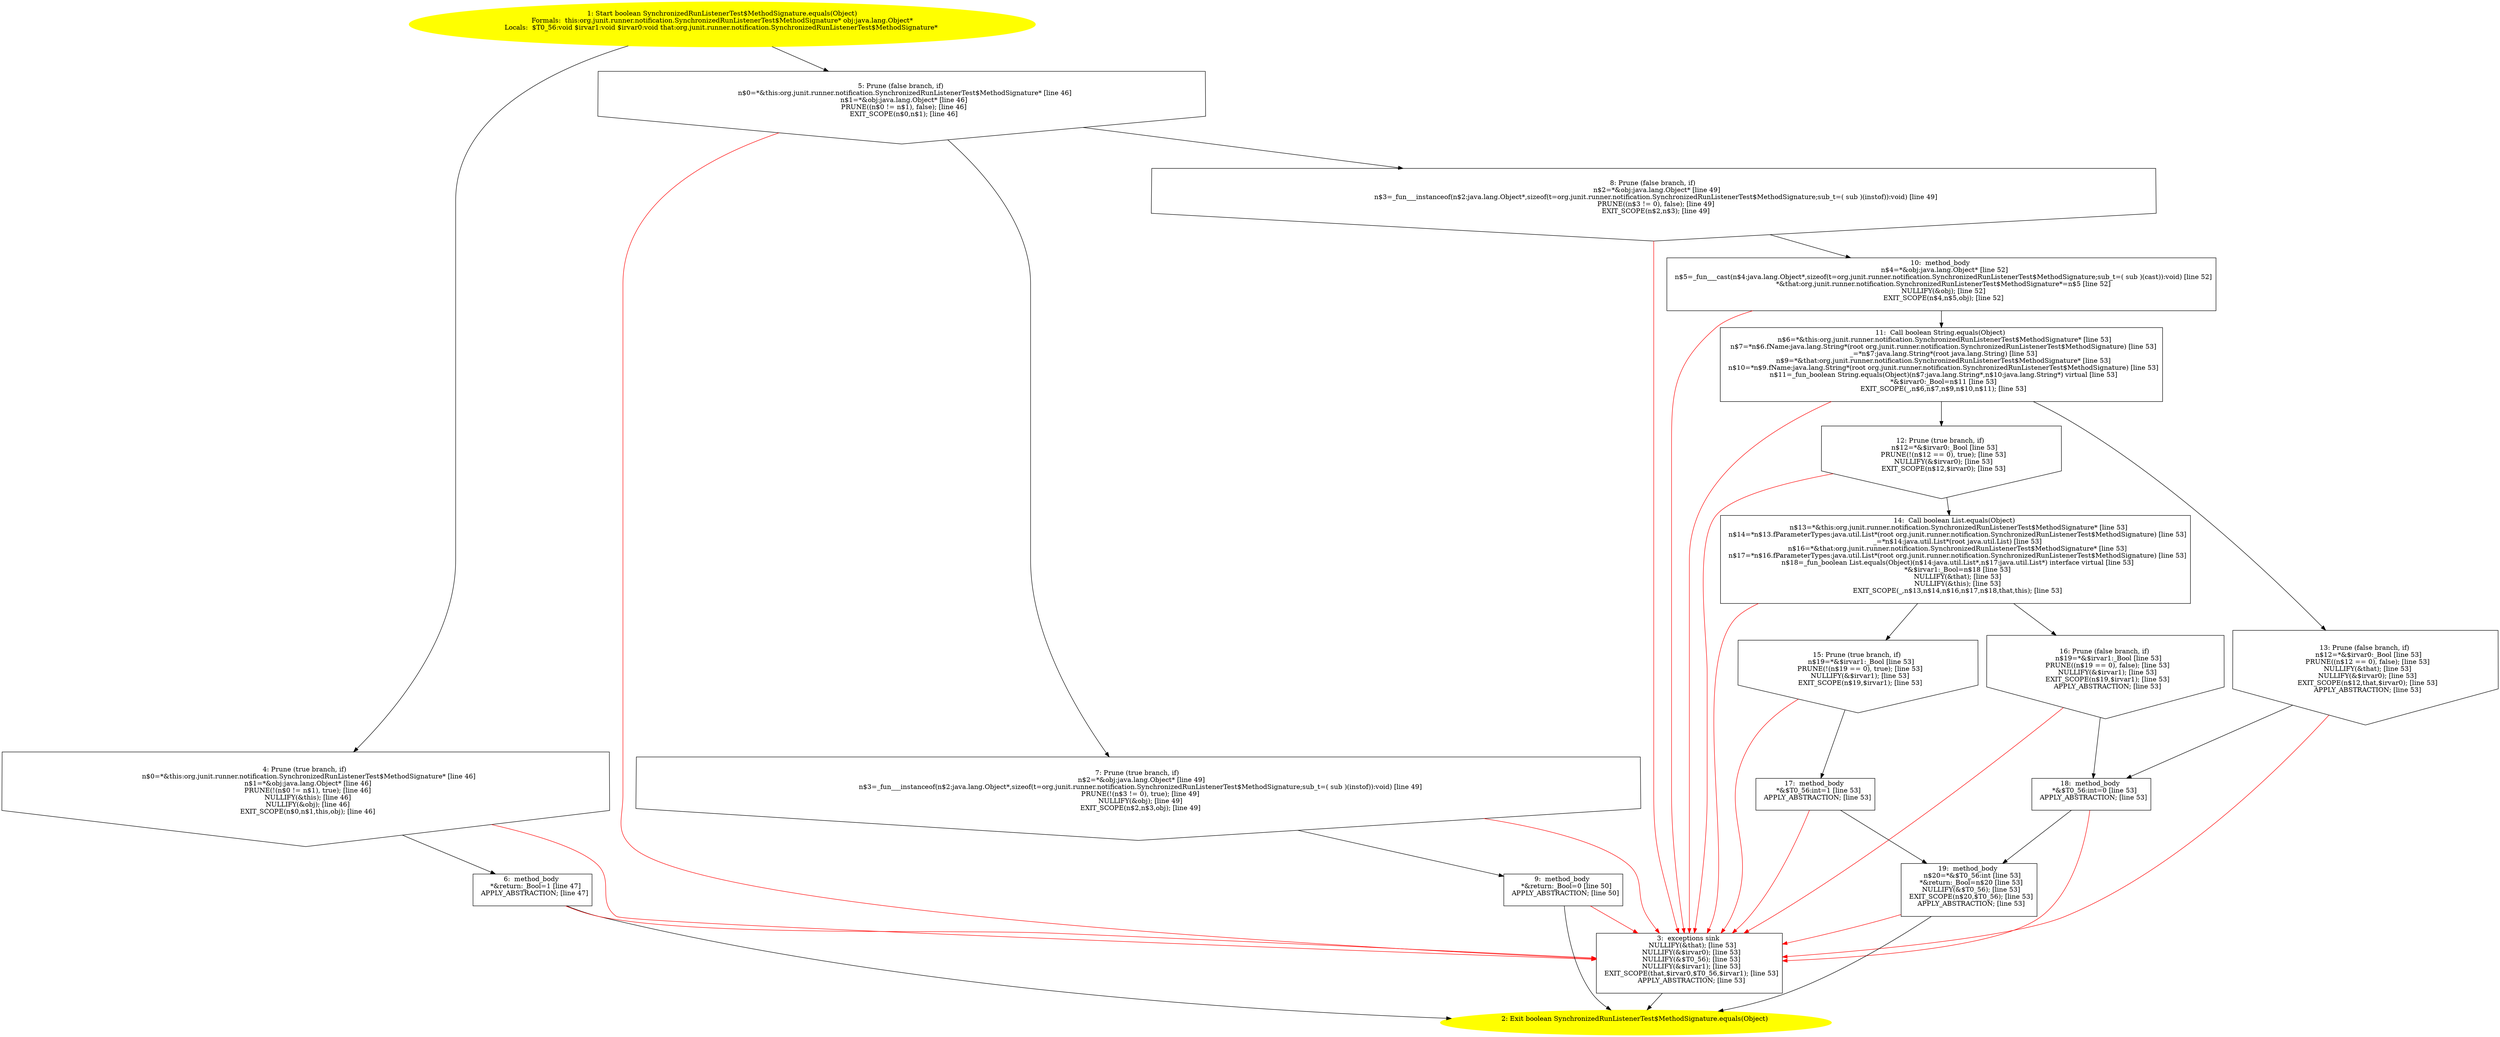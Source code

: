 /* @generated */
digraph cfg {
"org.junit.runner.notification.SynchronizedRunListenerTest$MethodSignature.equals(java.lang.Object):b.c0361c005ad1b1c5dbc20a64549fa3e8_1" [label="1: Start boolean SynchronizedRunListenerTest$MethodSignature.equals(Object)\nFormals:  this:org.junit.runner.notification.SynchronizedRunListenerTest$MethodSignature* obj:java.lang.Object*\nLocals:  $T0_56:void $irvar1:void $irvar0:void that:org.junit.runner.notification.SynchronizedRunListenerTest$MethodSignature* \n  " color=yellow style=filled]
	

	 "org.junit.runner.notification.SynchronizedRunListenerTest$MethodSignature.equals(java.lang.Object):b.c0361c005ad1b1c5dbc20a64549fa3e8_1" -> "org.junit.runner.notification.SynchronizedRunListenerTest$MethodSignature.equals(java.lang.Object):b.c0361c005ad1b1c5dbc20a64549fa3e8_4" ;
	 "org.junit.runner.notification.SynchronizedRunListenerTest$MethodSignature.equals(java.lang.Object):b.c0361c005ad1b1c5dbc20a64549fa3e8_1" -> "org.junit.runner.notification.SynchronizedRunListenerTest$MethodSignature.equals(java.lang.Object):b.c0361c005ad1b1c5dbc20a64549fa3e8_5" ;
"org.junit.runner.notification.SynchronizedRunListenerTest$MethodSignature.equals(java.lang.Object):b.c0361c005ad1b1c5dbc20a64549fa3e8_2" [label="2: Exit boolean SynchronizedRunListenerTest$MethodSignature.equals(Object) \n  " color=yellow style=filled]
	

"org.junit.runner.notification.SynchronizedRunListenerTest$MethodSignature.equals(java.lang.Object):b.c0361c005ad1b1c5dbc20a64549fa3e8_3" [label="3:  exceptions sink \n   NULLIFY(&that); [line 53]\n  NULLIFY(&$irvar0); [line 53]\n  NULLIFY(&$T0_56); [line 53]\n  NULLIFY(&$irvar1); [line 53]\n  EXIT_SCOPE(that,$irvar0,$T0_56,$irvar1); [line 53]\n  APPLY_ABSTRACTION; [line 53]\n " shape="box"]
	

	 "org.junit.runner.notification.SynchronizedRunListenerTest$MethodSignature.equals(java.lang.Object):b.c0361c005ad1b1c5dbc20a64549fa3e8_3" -> "org.junit.runner.notification.SynchronizedRunListenerTest$MethodSignature.equals(java.lang.Object):b.c0361c005ad1b1c5dbc20a64549fa3e8_2" ;
"org.junit.runner.notification.SynchronizedRunListenerTest$MethodSignature.equals(java.lang.Object):b.c0361c005ad1b1c5dbc20a64549fa3e8_4" [label="4: Prune (true branch, if) \n   n$0=*&this:org.junit.runner.notification.SynchronizedRunListenerTest$MethodSignature* [line 46]\n  n$1=*&obj:java.lang.Object* [line 46]\n  PRUNE(!(n$0 != n$1), true); [line 46]\n  NULLIFY(&this); [line 46]\n  NULLIFY(&obj); [line 46]\n  EXIT_SCOPE(n$0,n$1,this,obj); [line 46]\n " shape="invhouse"]
	

	 "org.junit.runner.notification.SynchronizedRunListenerTest$MethodSignature.equals(java.lang.Object):b.c0361c005ad1b1c5dbc20a64549fa3e8_4" -> "org.junit.runner.notification.SynchronizedRunListenerTest$MethodSignature.equals(java.lang.Object):b.c0361c005ad1b1c5dbc20a64549fa3e8_6" ;
	 "org.junit.runner.notification.SynchronizedRunListenerTest$MethodSignature.equals(java.lang.Object):b.c0361c005ad1b1c5dbc20a64549fa3e8_4" -> "org.junit.runner.notification.SynchronizedRunListenerTest$MethodSignature.equals(java.lang.Object):b.c0361c005ad1b1c5dbc20a64549fa3e8_3" [color="red" ];
"org.junit.runner.notification.SynchronizedRunListenerTest$MethodSignature.equals(java.lang.Object):b.c0361c005ad1b1c5dbc20a64549fa3e8_5" [label="5: Prune (false branch, if) \n   n$0=*&this:org.junit.runner.notification.SynchronizedRunListenerTest$MethodSignature* [line 46]\n  n$1=*&obj:java.lang.Object* [line 46]\n  PRUNE((n$0 != n$1), false); [line 46]\n  EXIT_SCOPE(n$0,n$1); [line 46]\n " shape="invhouse"]
	

	 "org.junit.runner.notification.SynchronizedRunListenerTest$MethodSignature.equals(java.lang.Object):b.c0361c005ad1b1c5dbc20a64549fa3e8_5" -> "org.junit.runner.notification.SynchronizedRunListenerTest$MethodSignature.equals(java.lang.Object):b.c0361c005ad1b1c5dbc20a64549fa3e8_7" ;
	 "org.junit.runner.notification.SynchronizedRunListenerTest$MethodSignature.equals(java.lang.Object):b.c0361c005ad1b1c5dbc20a64549fa3e8_5" -> "org.junit.runner.notification.SynchronizedRunListenerTest$MethodSignature.equals(java.lang.Object):b.c0361c005ad1b1c5dbc20a64549fa3e8_8" ;
	 "org.junit.runner.notification.SynchronizedRunListenerTest$MethodSignature.equals(java.lang.Object):b.c0361c005ad1b1c5dbc20a64549fa3e8_5" -> "org.junit.runner.notification.SynchronizedRunListenerTest$MethodSignature.equals(java.lang.Object):b.c0361c005ad1b1c5dbc20a64549fa3e8_3" [color="red" ];
"org.junit.runner.notification.SynchronizedRunListenerTest$MethodSignature.equals(java.lang.Object):b.c0361c005ad1b1c5dbc20a64549fa3e8_6" [label="6:  method_body \n   *&return:_Bool=1 [line 47]\n  APPLY_ABSTRACTION; [line 47]\n " shape="box"]
	

	 "org.junit.runner.notification.SynchronizedRunListenerTest$MethodSignature.equals(java.lang.Object):b.c0361c005ad1b1c5dbc20a64549fa3e8_6" -> "org.junit.runner.notification.SynchronizedRunListenerTest$MethodSignature.equals(java.lang.Object):b.c0361c005ad1b1c5dbc20a64549fa3e8_2" ;
	 "org.junit.runner.notification.SynchronizedRunListenerTest$MethodSignature.equals(java.lang.Object):b.c0361c005ad1b1c5dbc20a64549fa3e8_6" -> "org.junit.runner.notification.SynchronizedRunListenerTest$MethodSignature.equals(java.lang.Object):b.c0361c005ad1b1c5dbc20a64549fa3e8_3" [color="red" ];
"org.junit.runner.notification.SynchronizedRunListenerTest$MethodSignature.equals(java.lang.Object):b.c0361c005ad1b1c5dbc20a64549fa3e8_7" [label="7: Prune (true branch, if) \n   n$2=*&obj:java.lang.Object* [line 49]\n  n$3=_fun___instanceof(n$2:java.lang.Object*,sizeof(t=org.junit.runner.notification.SynchronizedRunListenerTest$MethodSignature;sub_t=( sub )(instof)):void) [line 49]\n  PRUNE(!(n$3 != 0), true); [line 49]\n  NULLIFY(&obj); [line 49]\n  EXIT_SCOPE(n$2,n$3,obj); [line 49]\n " shape="invhouse"]
	

	 "org.junit.runner.notification.SynchronizedRunListenerTest$MethodSignature.equals(java.lang.Object):b.c0361c005ad1b1c5dbc20a64549fa3e8_7" -> "org.junit.runner.notification.SynchronizedRunListenerTest$MethodSignature.equals(java.lang.Object):b.c0361c005ad1b1c5dbc20a64549fa3e8_9" ;
	 "org.junit.runner.notification.SynchronizedRunListenerTest$MethodSignature.equals(java.lang.Object):b.c0361c005ad1b1c5dbc20a64549fa3e8_7" -> "org.junit.runner.notification.SynchronizedRunListenerTest$MethodSignature.equals(java.lang.Object):b.c0361c005ad1b1c5dbc20a64549fa3e8_3" [color="red" ];
"org.junit.runner.notification.SynchronizedRunListenerTest$MethodSignature.equals(java.lang.Object):b.c0361c005ad1b1c5dbc20a64549fa3e8_8" [label="8: Prune (false branch, if) \n   n$2=*&obj:java.lang.Object* [line 49]\n  n$3=_fun___instanceof(n$2:java.lang.Object*,sizeof(t=org.junit.runner.notification.SynchronizedRunListenerTest$MethodSignature;sub_t=( sub )(instof)):void) [line 49]\n  PRUNE((n$3 != 0), false); [line 49]\n  EXIT_SCOPE(n$2,n$3); [line 49]\n " shape="invhouse"]
	

	 "org.junit.runner.notification.SynchronizedRunListenerTest$MethodSignature.equals(java.lang.Object):b.c0361c005ad1b1c5dbc20a64549fa3e8_8" -> "org.junit.runner.notification.SynchronizedRunListenerTest$MethodSignature.equals(java.lang.Object):b.c0361c005ad1b1c5dbc20a64549fa3e8_10" ;
	 "org.junit.runner.notification.SynchronizedRunListenerTest$MethodSignature.equals(java.lang.Object):b.c0361c005ad1b1c5dbc20a64549fa3e8_8" -> "org.junit.runner.notification.SynchronizedRunListenerTest$MethodSignature.equals(java.lang.Object):b.c0361c005ad1b1c5dbc20a64549fa3e8_3" [color="red" ];
"org.junit.runner.notification.SynchronizedRunListenerTest$MethodSignature.equals(java.lang.Object):b.c0361c005ad1b1c5dbc20a64549fa3e8_9" [label="9:  method_body \n   *&return:_Bool=0 [line 50]\n  APPLY_ABSTRACTION; [line 50]\n " shape="box"]
	

	 "org.junit.runner.notification.SynchronizedRunListenerTest$MethodSignature.equals(java.lang.Object):b.c0361c005ad1b1c5dbc20a64549fa3e8_9" -> "org.junit.runner.notification.SynchronizedRunListenerTest$MethodSignature.equals(java.lang.Object):b.c0361c005ad1b1c5dbc20a64549fa3e8_2" ;
	 "org.junit.runner.notification.SynchronizedRunListenerTest$MethodSignature.equals(java.lang.Object):b.c0361c005ad1b1c5dbc20a64549fa3e8_9" -> "org.junit.runner.notification.SynchronizedRunListenerTest$MethodSignature.equals(java.lang.Object):b.c0361c005ad1b1c5dbc20a64549fa3e8_3" [color="red" ];
"org.junit.runner.notification.SynchronizedRunListenerTest$MethodSignature.equals(java.lang.Object):b.c0361c005ad1b1c5dbc20a64549fa3e8_10" [label="10:  method_body \n   n$4=*&obj:java.lang.Object* [line 52]\n  n$5=_fun___cast(n$4:java.lang.Object*,sizeof(t=org.junit.runner.notification.SynchronizedRunListenerTest$MethodSignature;sub_t=( sub )(cast)):void) [line 52]\n  *&that:org.junit.runner.notification.SynchronizedRunListenerTest$MethodSignature*=n$5 [line 52]\n  NULLIFY(&obj); [line 52]\n  EXIT_SCOPE(n$4,n$5,obj); [line 52]\n " shape="box"]
	

	 "org.junit.runner.notification.SynchronizedRunListenerTest$MethodSignature.equals(java.lang.Object):b.c0361c005ad1b1c5dbc20a64549fa3e8_10" -> "org.junit.runner.notification.SynchronizedRunListenerTest$MethodSignature.equals(java.lang.Object):b.c0361c005ad1b1c5dbc20a64549fa3e8_11" ;
	 "org.junit.runner.notification.SynchronizedRunListenerTest$MethodSignature.equals(java.lang.Object):b.c0361c005ad1b1c5dbc20a64549fa3e8_10" -> "org.junit.runner.notification.SynchronizedRunListenerTest$MethodSignature.equals(java.lang.Object):b.c0361c005ad1b1c5dbc20a64549fa3e8_3" [color="red" ];
"org.junit.runner.notification.SynchronizedRunListenerTest$MethodSignature.equals(java.lang.Object):b.c0361c005ad1b1c5dbc20a64549fa3e8_11" [label="11:  Call boolean String.equals(Object) \n   n$6=*&this:org.junit.runner.notification.SynchronizedRunListenerTest$MethodSignature* [line 53]\n  n$7=*n$6.fName:java.lang.String*(root org.junit.runner.notification.SynchronizedRunListenerTest$MethodSignature) [line 53]\n  _=*n$7:java.lang.String*(root java.lang.String) [line 53]\n  n$9=*&that:org.junit.runner.notification.SynchronizedRunListenerTest$MethodSignature* [line 53]\n  n$10=*n$9.fName:java.lang.String*(root org.junit.runner.notification.SynchronizedRunListenerTest$MethodSignature) [line 53]\n  n$11=_fun_boolean String.equals(Object)(n$7:java.lang.String*,n$10:java.lang.String*) virtual [line 53]\n  *&$irvar0:_Bool=n$11 [line 53]\n  EXIT_SCOPE(_,n$6,n$7,n$9,n$10,n$11); [line 53]\n " shape="box"]
	

	 "org.junit.runner.notification.SynchronizedRunListenerTest$MethodSignature.equals(java.lang.Object):b.c0361c005ad1b1c5dbc20a64549fa3e8_11" -> "org.junit.runner.notification.SynchronizedRunListenerTest$MethodSignature.equals(java.lang.Object):b.c0361c005ad1b1c5dbc20a64549fa3e8_12" ;
	 "org.junit.runner.notification.SynchronizedRunListenerTest$MethodSignature.equals(java.lang.Object):b.c0361c005ad1b1c5dbc20a64549fa3e8_11" -> "org.junit.runner.notification.SynchronizedRunListenerTest$MethodSignature.equals(java.lang.Object):b.c0361c005ad1b1c5dbc20a64549fa3e8_13" ;
	 "org.junit.runner.notification.SynchronizedRunListenerTest$MethodSignature.equals(java.lang.Object):b.c0361c005ad1b1c5dbc20a64549fa3e8_11" -> "org.junit.runner.notification.SynchronizedRunListenerTest$MethodSignature.equals(java.lang.Object):b.c0361c005ad1b1c5dbc20a64549fa3e8_3" [color="red" ];
"org.junit.runner.notification.SynchronizedRunListenerTest$MethodSignature.equals(java.lang.Object):b.c0361c005ad1b1c5dbc20a64549fa3e8_12" [label="12: Prune (true branch, if) \n   n$12=*&$irvar0:_Bool [line 53]\n  PRUNE(!(n$12 == 0), true); [line 53]\n  NULLIFY(&$irvar0); [line 53]\n  EXIT_SCOPE(n$12,$irvar0); [line 53]\n " shape="invhouse"]
	

	 "org.junit.runner.notification.SynchronizedRunListenerTest$MethodSignature.equals(java.lang.Object):b.c0361c005ad1b1c5dbc20a64549fa3e8_12" -> "org.junit.runner.notification.SynchronizedRunListenerTest$MethodSignature.equals(java.lang.Object):b.c0361c005ad1b1c5dbc20a64549fa3e8_14" ;
	 "org.junit.runner.notification.SynchronizedRunListenerTest$MethodSignature.equals(java.lang.Object):b.c0361c005ad1b1c5dbc20a64549fa3e8_12" -> "org.junit.runner.notification.SynchronizedRunListenerTest$MethodSignature.equals(java.lang.Object):b.c0361c005ad1b1c5dbc20a64549fa3e8_3" [color="red" ];
"org.junit.runner.notification.SynchronizedRunListenerTest$MethodSignature.equals(java.lang.Object):b.c0361c005ad1b1c5dbc20a64549fa3e8_13" [label="13: Prune (false branch, if) \n   n$12=*&$irvar0:_Bool [line 53]\n  PRUNE((n$12 == 0), false); [line 53]\n  NULLIFY(&that); [line 53]\n  NULLIFY(&$irvar0); [line 53]\n  EXIT_SCOPE(n$12,that,$irvar0); [line 53]\n  APPLY_ABSTRACTION; [line 53]\n " shape="invhouse"]
	

	 "org.junit.runner.notification.SynchronizedRunListenerTest$MethodSignature.equals(java.lang.Object):b.c0361c005ad1b1c5dbc20a64549fa3e8_13" -> "org.junit.runner.notification.SynchronizedRunListenerTest$MethodSignature.equals(java.lang.Object):b.c0361c005ad1b1c5dbc20a64549fa3e8_18" ;
	 "org.junit.runner.notification.SynchronizedRunListenerTest$MethodSignature.equals(java.lang.Object):b.c0361c005ad1b1c5dbc20a64549fa3e8_13" -> "org.junit.runner.notification.SynchronizedRunListenerTest$MethodSignature.equals(java.lang.Object):b.c0361c005ad1b1c5dbc20a64549fa3e8_3" [color="red" ];
"org.junit.runner.notification.SynchronizedRunListenerTest$MethodSignature.equals(java.lang.Object):b.c0361c005ad1b1c5dbc20a64549fa3e8_14" [label="14:  Call boolean List.equals(Object) \n   n$13=*&this:org.junit.runner.notification.SynchronizedRunListenerTest$MethodSignature* [line 53]\n  n$14=*n$13.fParameterTypes:java.util.List*(root org.junit.runner.notification.SynchronizedRunListenerTest$MethodSignature) [line 53]\n  _=*n$14:java.util.List*(root java.util.List) [line 53]\n  n$16=*&that:org.junit.runner.notification.SynchronizedRunListenerTest$MethodSignature* [line 53]\n  n$17=*n$16.fParameterTypes:java.util.List*(root org.junit.runner.notification.SynchronizedRunListenerTest$MethodSignature) [line 53]\n  n$18=_fun_boolean List.equals(Object)(n$14:java.util.List*,n$17:java.util.List*) interface virtual [line 53]\n  *&$irvar1:_Bool=n$18 [line 53]\n  NULLIFY(&that); [line 53]\n  NULLIFY(&this); [line 53]\n  EXIT_SCOPE(_,n$13,n$14,n$16,n$17,n$18,that,this); [line 53]\n " shape="box"]
	

	 "org.junit.runner.notification.SynchronizedRunListenerTest$MethodSignature.equals(java.lang.Object):b.c0361c005ad1b1c5dbc20a64549fa3e8_14" -> "org.junit.runner.notification.SynchronizedRunListenerTest$MethodSignature.equals(java.lang.Object):b.c0361c005ad1b1c5dbc20a64549fa3e8_15" ;
	 "org.junit.runner.notification.SynchronizedRunListenerTest$MethodSignature.equals(java.lang.Object):b.c0361c005ad1b1c5dbc20a64549fa3e8_14" -> "org.junit.runner.notification.SynchronizedRunListenerTest$MethodSignature.equals(java.lang.Object):b.c0361c005ad1b1c5dbc20a64549fa3e8_16" ;
	 "org.junit.runner.notification.SynchronizedRunListenerTest$MethodSignature.equals(java.lang.Object):b.c0361c005ad1b1c5dbc20a64549fa3e8_14" -> "org.junit.runner.notification.SynchronizedRunListenerTest$MethodSignature.equals(java.lang.Object):b.c0361c005ad1b1c5dbc20a64549fa3e8_3" [color="red" ];
"org.junit.runner.notification.SynchronizedRunListenerTest$MethodSignature.equals(java.lang.Object):b.c0361c005ad1b1c5dbc20a64549fa3e8_15" [label="15: Prune (true branch, if) \n   n$19=*&$irvar1:_Bool [line 53]\n  PRUNE(!(n$19 == 0), true); [line 53]\n  NULLIFY(&$irvar1); [line 53]\n  EXIT_SCOPE(n$19,$irvar1); [line 53]\n " shape="invhouse"]
	

	 "org.junit.runner.notification.SynchronizedRunListenerTest$MethodSignature.equals(java.lang.Object):b.c0361c005ad1b1c5dbc20a64549fa3e8_15" -> "org.junit.runner.notification.SynchronizedRunListenerTest$MethodSignature.equals(java.lang.Object):b.c0361c005ad1b1c5dbc20a64549fa3e8_17" ;
	 "org.junit.runner.notification.SynchronizedRunListenerTest$MethodSignature.equals(java.lang.Object):b.c0361c005ad1b1c5dbc20a64549fa3e8_15" -> "org.junit.runner.notification.SynchronizedRunListenerTest$MethodSignature.equals(java.lang.Object):b.c0361c005ad1b1c5dbc20a64549fa3e8_3" [color="red" ];
"org.junit.runner.notification.SynchronizedRunListenerTest$MethodSignature.equals(java.lang.Object):b.c0361c005ad1b1c5dbc20a64549fa3e8_16" [label="16: Prune (false branch, if) \n   n$19=*&$irvar1:_Bool [line 53]\n  PRUNE((n$19 == 0), false); [line 53]\n  NULLIFY(&$irvar1); [line 53]\n  EXIT_SCOPE(n$19,$irvar1); [line 53]\n  APPLY_ABSTRACTION; [line 53]\n " shape="invhouse"]
	

	 "org.junit.runner.notification.SynchronizedRunListenerTest$MethodSignature.equals(java.lang.Object):b.c0361c005ad1b1c5dbc20a64549fa3e8_16" -> "org.junit.runner.notification.SynchronizedRunListenerTest$MethodSignature.equals(java.lang.Object):b.c0361c005ad1b1c5dbc20a64549fa3e8_18" ;
	 "org.junit.runner.notification.SynchronizedRunListenerTest$MethodSignature.equals(java.lang.Object):b.c0361c005ad1b1c5dbc20a64549fa3e8_16" -> "org.junit.runner.notification.SynchronizedRunListenerTest$MethodSignature.equals(java.lang.Object):b.c0361c005ad1b1c5dbc20a64549fa3e8_3" [color="red" ];
"org.junit.runner.notification.SynchronizedRunListenerTest$MethodSignature.equals(java.lang.Object):b.c0361c005ad1b1c5dbc20a64549fa3e8_17" [label="17:  method_body \n   *&$T0_56:int=1 [line 53]\n  APPLY_ABSTRACTION; [line 53]\n " shape="box"]
	

	 "org.junit.runner.notification.SynchronizedRunListenerTest$MethodSignature.equals(java.lang.Object):b.c0361c005ad1b1c5dbc20a64549fa3e8_17" -> "org.junit.runner.notification.SynchronizedRunListenerTest$MethodSignature.equals(java.lang.Object):b.c0361c005ad1b1c5dbc20a64549fa3e8_19" ;
	 "org.junit.runner.notification.SynchronizedRunListenerTest$MethodSignature.equals(java.lang.Object):b.c0361c005ad1b1c5dbc20a64549fa3e8_17" -> "org.junit.runner.notification.SynchronizedRunListenerTest$MethodSignature.equals(java.lang.Object):b.c0361c005ad1b1c5dbc20a64549fa3e8_3" [color="red" ];
"org.junit.runner.notification.SynchronizedRunListenerTest$MethodSignature.equals(java.lang.Object):b.c0361c005ad1b1c5dbc20a64549fa3e8_18" [label="18:  method_body \n   *&$T0_56:int=0 [line 53]\n  APPLY_ABSTRACTION; [line 53]\n " shape="box"]
	

	 "org.junit.runner.notification.SynchronizedRunListenerTest$MethodSignature.equals(java.lang.Object):b.c0361c005ad1b1c5dbc20a64549fa3e8_18" -> "org.junit.runner.notification.SynchronizedRunListenerTest$MethodSignature.equals(java.lang.Object):b.c0361c005ad1b1c5dbc20a64549fa3e8_19" ;
	 "org.junit.runner.notification.SynchronizedRunListenerTest$MethodSignature.equals(java.lang.Object):b.c0361c005ad1b1c5dbc20a64549fa3e8_18" -> "org.junit.runner.notification.SynchronizedRunListenerTest$MethodSignature.equals(java.lang.Object):b.c0361c005ad1b1c5dbc20a64549fa3e8_3" [color="red" ];
"org.junit.runner.notification.SynchronizedRunListenerTest$MethodSignature.equals(java.lang.Object):b.c0361c005ad1b1c5dbc20a64549fa3e8_19" [label="19:  method_body \n   n$20=*&$T0_56:int [line 53]\n  *&return:_Bool=n$20 [line 53]\n  NULLIFY(&$T0_56); [line 53]\n  EXIT_SCOPE(n$20,$T0_56); [line 53]\n  APPLY_ABSTRACTION; [line 53]\n " shape="box"]
	

	 "org.junit.runner.notification.SynchronizedRunListenerTest$MethodSignature.equals(java.lang.Object):b.c0361c005ad1b1c5dbc20a64549fa3e8_19" -> "org.junit.runner.notification.SynchronizedRunListenerTest$MethodSignature.equals(java.lang.Object):b.c0361c005ad1b1c5dbc20a64549fa3e8_2" ;
	 "org.junit.runner.notification.SynchronizedRunListenerTest$MethodSignature.equals(java.lang.Object):b.c0361c005ad1b1c5dbc20a64549fa3e8_19" -> "org.junit.runner.notification.SynchronizedRunListenerTest$MethodSignature.equals(java.lang.Object):b.c0361c005ad1b1c5dbc20a64549fa3e8_3" [color="red" ];
}
